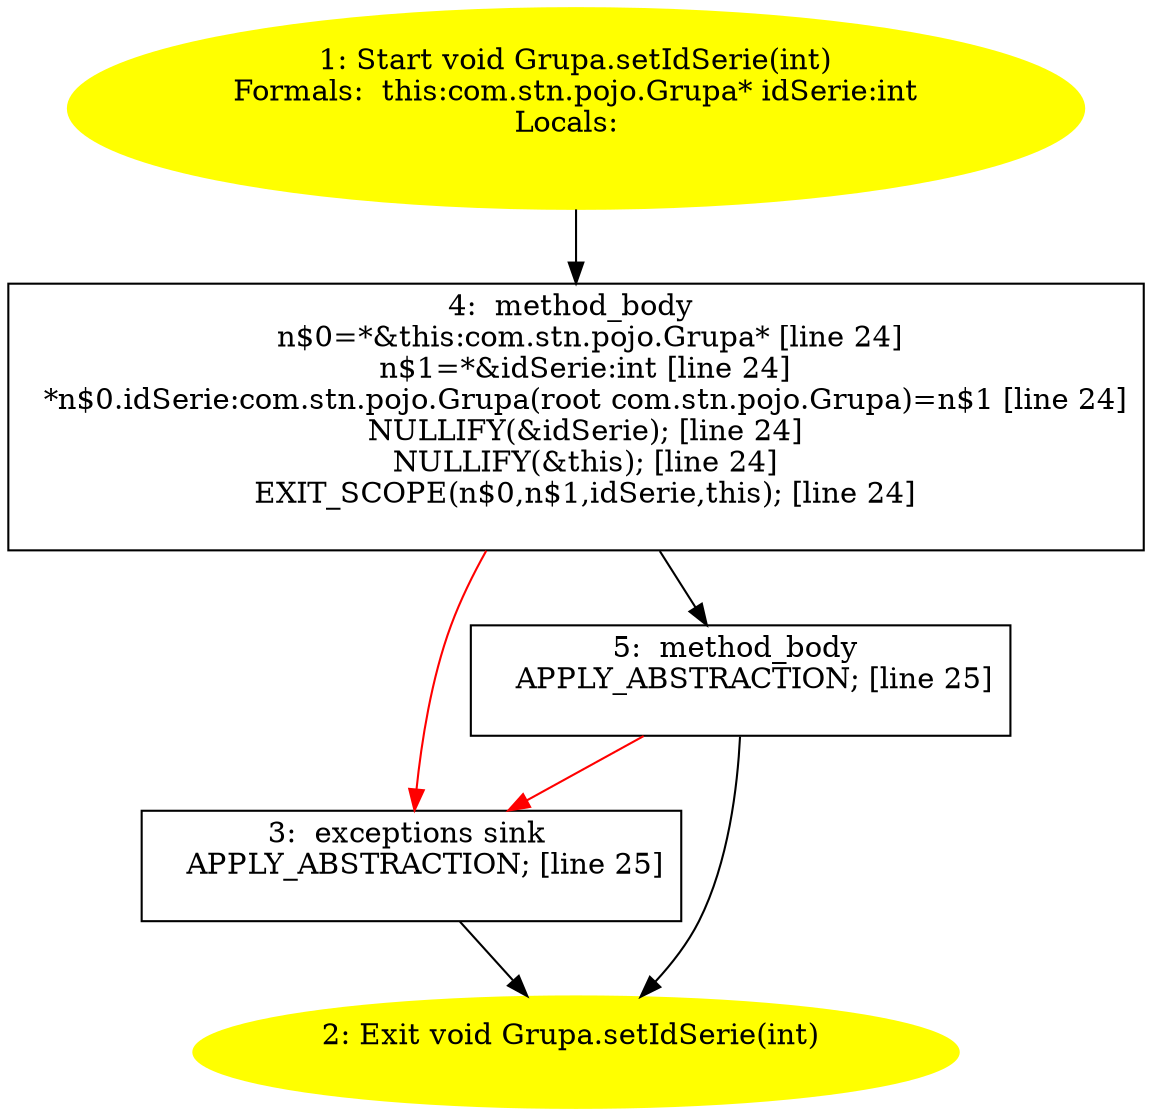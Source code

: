 /* @generated */
digraph cfg {
"com.stn.pojo.Grupa.setIdSerie(int):void.a147fd9ebe5bb00c6ee128f3b1426ac1_1" [label="1: Start void Grupa.setIdSerie(int)\nFormals:  this:com.stn.pojo.Grupa* idSerie:int\nLocals:  \n  " color=yellow style=filled]
	

	 "com.stn.pojo.Grupa.setIdSerie(int):void.a147fd9ebe5bb00c6ee128f3b1426ac1_1" -> "com.stn.pojo.Grupa.setIdSerie(int):void.a147fd9ebe5bb00c6ee128f3b1426ac1_4" ;
"com.stn.pojo.Grupa.setIdSerie(int):void.a147fd9ebe5bb00c6ee128f3b1426ac1_2" [label="2: Exit void Grupa.setIdSerie(int) \n  " color=yellow style=filled]
	

"com.stn.pojo.Grupa.setIdSerie(int):void.a147fd9ebe5bb00c6ee128f3b1426ac1_3" [label="3:  exceptions sink \n   APPLY_ABSTRACTION; [line 25]\n " shape="box"]
	

	 "com.stn.pojo.Grupa.setIdSerie(int):void.a147fd9ebe5bb00c6ee128f3b1426ac1_3" -> "com.stn.pojo.Grupa.setIdSerie(int):void.a147fd9ebe5bb00c6ee128f3b1426ac1_2" ;
"com.stn.pojo.Grupa.setIdSerie(int):void.a147fd9ebe5bb00c6ee128f3b1426ac1_4" [label="4:  method_body \n   n$0=*&this:com.stn.pojo.Grupa* [line 24]\n  n$1=*&idSerie:int [line 24]\n  *n$0.idSerie:com.stn.pojo.Grupa(root com.stn.pojo.Grupa)=n$1 [line 24]\n  NULLIFY(&idSerie); [line 24]\n  NULLIFY(&this); [line 24]\n  EXIT_SCOPE(n$0,n$1,idSerie,this); [line 24]\n " shape="box"]
	

	 "com.stn.pojo.Grupa.setIdSerie(int):void.a147fd9ebe5bb00c6ee128f3b1426ac1_4" -> "com.stn.pojo.Grupa.setIdSerie(int):void.a147fd9ebe5bb00c6ee128f3b1426ac1_5" ;
	 "com.stn.pojo.Grupa.setIdSerie(int):void.a147fd9ebe5bb00c6ee128f3b1426ac1_4" -> "com.stn.pojo.Grupa.setIdSerie(int):void.a147fd9ebe5bb00c6ee128f3b1426ac1_3" [color="red" ];
"com.stn.pojo.Grupa.setIdSerie(int):void.a147fd9ebe5bb00c6ee128f3b1426ac1_5" [label="5:  method_body \n   APPLY_ABSTRACTION; [line 25]\n " shape="box"]
	

	 "com.stn.pojo.Grupa.setIdSerie(int):void.a147fd9ebe5bb00c6ee128f3b1426ac1_5" -> "com.stn.pojo.Grupa.setIdSerie(int):void.a147fd9ebe5bb00c6ee128f3b1426ac1_2" ;
	 "com.stn.pojo.Grupa.setIdSerie(int):void.a147fd9ebe5bb00c6ee128f3b1426ac1_5" -> "com.stn.pojo.Grupa.setIdSerie(int):void.a147fd9ebe5bb00c6ee128f3b1426ac1_3" [color="red" ];
}
